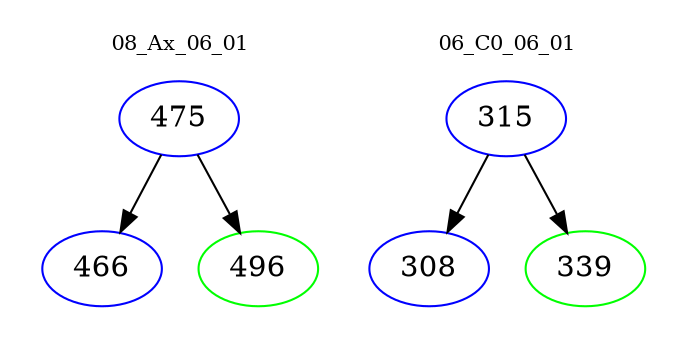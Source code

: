 digraph{
subgraph cluster_0 {
color = white
label = "08_Ax_06_01";
fontsize=10;
T0_475 [label="475", color="blue"]
T0_475 -> T0_466 [color="black"]
T0_466 [label="466", color="blue"]
T0_475 -> T0_496 [color="black"]
T0_496 [label="496", color="green"]
}
subgraph cluster_1 {
color = white
label = "06_C0_06_01";
fontsize=10;
T1_315 [label="315", color="blue"]
T1_315 -> T1_308 [color="black"]
T1_308 [label="308", color="blue"]
T1_315 -> T1_339 [color="black"]
T1_339 [label="339", color="green"]
}
}
